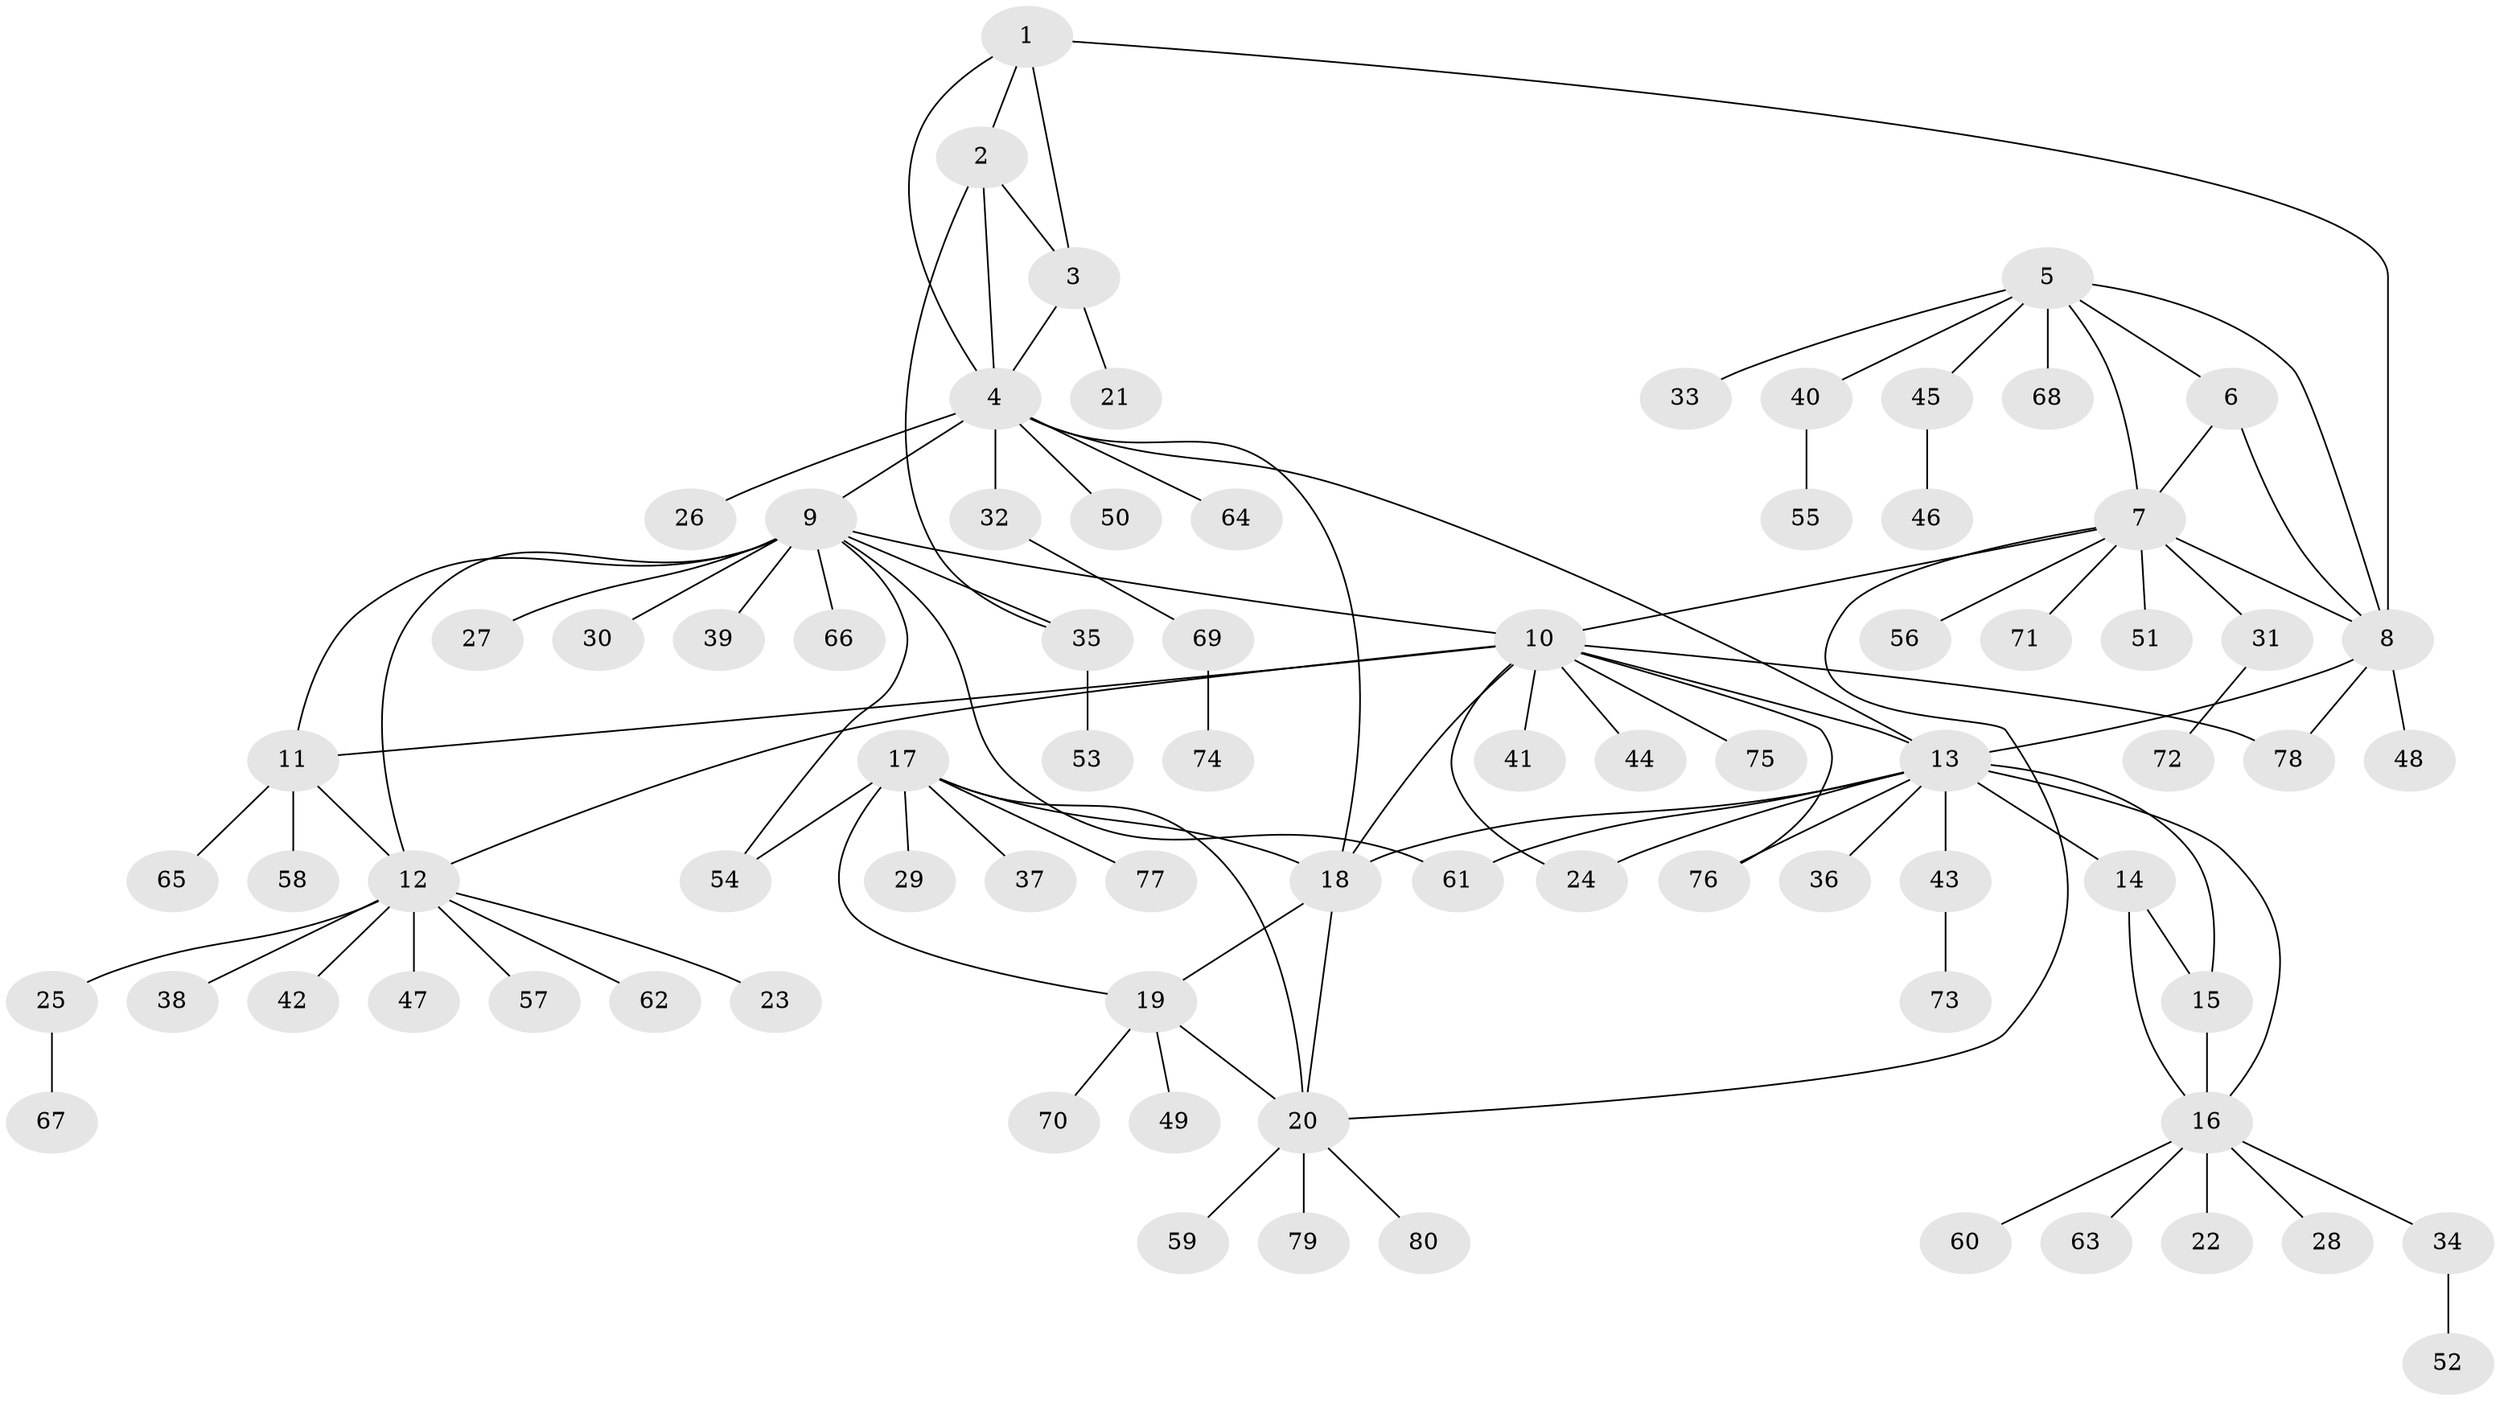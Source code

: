 // Generated by graph-tools (version 1.1) at 2025/11/02/27/25 16:11:31]
// undirected, 80 vertices, 106 edges
graph export_dot {
graph [start="1"]
  node [color=gray90,style=filled];
  1;
  2;
  3;
  4;
  5;
  6;
  7;
  8;
  9;
  10;
  11;
  12;
  13;
  14;
  15;
  16;
  17;
  18;
  19;
  20;
  21;
  22;
  23;
  24;
  25;
  26;
  27;
  28;
  29;
  30;
  31;
  32;
  33;
  34;
  35;
  36;
  37;
  38;
  39;
  40;
  41;
  42;
  43;
  44;
  45;
  46;
  47;
  48;
  49;
  50;
  51;
  52;
  53;
  54;
  55;
  56;
  57;
  58;
  59;
  60;
  61;
  62;
  63;
  64;
  65;
  66;
  67;
  68;
  69;
  70;
  71;
  72;
  73;
  74;
  75;
  76;
  77;
  78;
  79;
  80;
  1 -- 2;
  1 -- 3;
  1 -- 4;
  1 -- 8;
  2 -- 3;
  2 -- 4;
  2 -- 35;
  3 -- 4;
  3 -- 21;
  4 -- 9;
  4 -- 13;
  4 -- 18;
  4 -- 26;
  4 -- 32;
  4 -- 50;
  4 -- 64;
  5 -- 6;
  5 -- 7;
  5 -- 8;
  5 -- 33;
  5 -- 40;
  5 -- 45;
  5 -- 68;
  6 -- 7;
  6 -- 8;
  7 -- 8;
  7 -- 10;
  7 -- 20;
  7 -- 31;
  7 -- 51;
  7 -- 56;
  7 -- 71;
  8 -- 13;
  8 -- 48;
  8 -- 78;
  9 -- 10;
  9 -- 11;
  9 -- 12;
  9 -- 27;
  9 -- 30;
  9 -- 35;
  9 -- 39;
  9 -- 54;
  9 -- 61;
  9 -- 66;
  10 -- 11;
  10 -- 12;
  10 -- 13;
  10 -- 18;
  10 -- 24;
  10 -- 41;
  10 -- 44;
  10 -- 75;
  10 -- 76;
  10 -- 78;
  11 -- 12;
  11 -- 58;
  11 -- 65;
  12 -- 23;
  12 -- 25;
  12 -- 38;
  12 -- 42;
  12 -- 47;
  12 -- 57;
  12 -- 62;
  13 -- 14;
  13 -- 15;
  13 -- 16;
  13 -- 18;
  13 -- 24;
  13 -- 36;
  13 -- 43;
  13 -- 61;
  13 -- 76;
  14 -- 15;
  14 -- 16;
  15 -- 16;
  16 -- 22;
  16 -- 28;
  16 -- 34;
  16 -- 60;
  16 -- 63;
  17 -- 18;
  17 -- 19;
  17 -- 20;
  17 -- 29;
  17 -- 37;
  17 -- 54;
  17 -- 77;
  18 -- 19;
  18 -- 20;
  19 -- 20;
  19 -- 49;
  19 -- 70;
  20 -- 59;
  20 -- 79;
  20 -- 80;
  25 -- 67;
  31 -- 72;
  32 -- 69;
  34 -- 52;
  35 -- 53;
  40 -- 55;
  43 -- 73;
  45 -- 46;
  69 -- 74;
}
